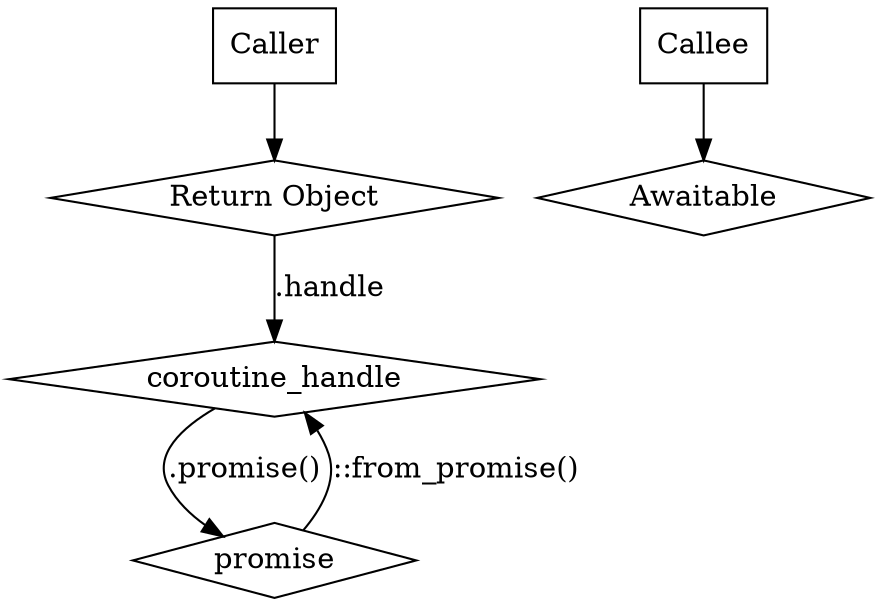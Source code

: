 digraph D {
  graph [ dpi = 300 ]; 

  main [shape=box, label="Caller"]
  f1 [shape=box, label="Callee"]
  ret [shape=diamond, label="Return Object"]
  p [shape=diamond label="promise"]
  handle [shape=diamond label="coroutine_handle"]
  awaitable [shape=diamond label="Awaitable"]

  main -> ret
  f1 -> awaitable
  p -> handle [label = "::from_promise()"]
  handle -> p [label = ".promise()"]
  ret -> handle [label = ".handle"]
}
